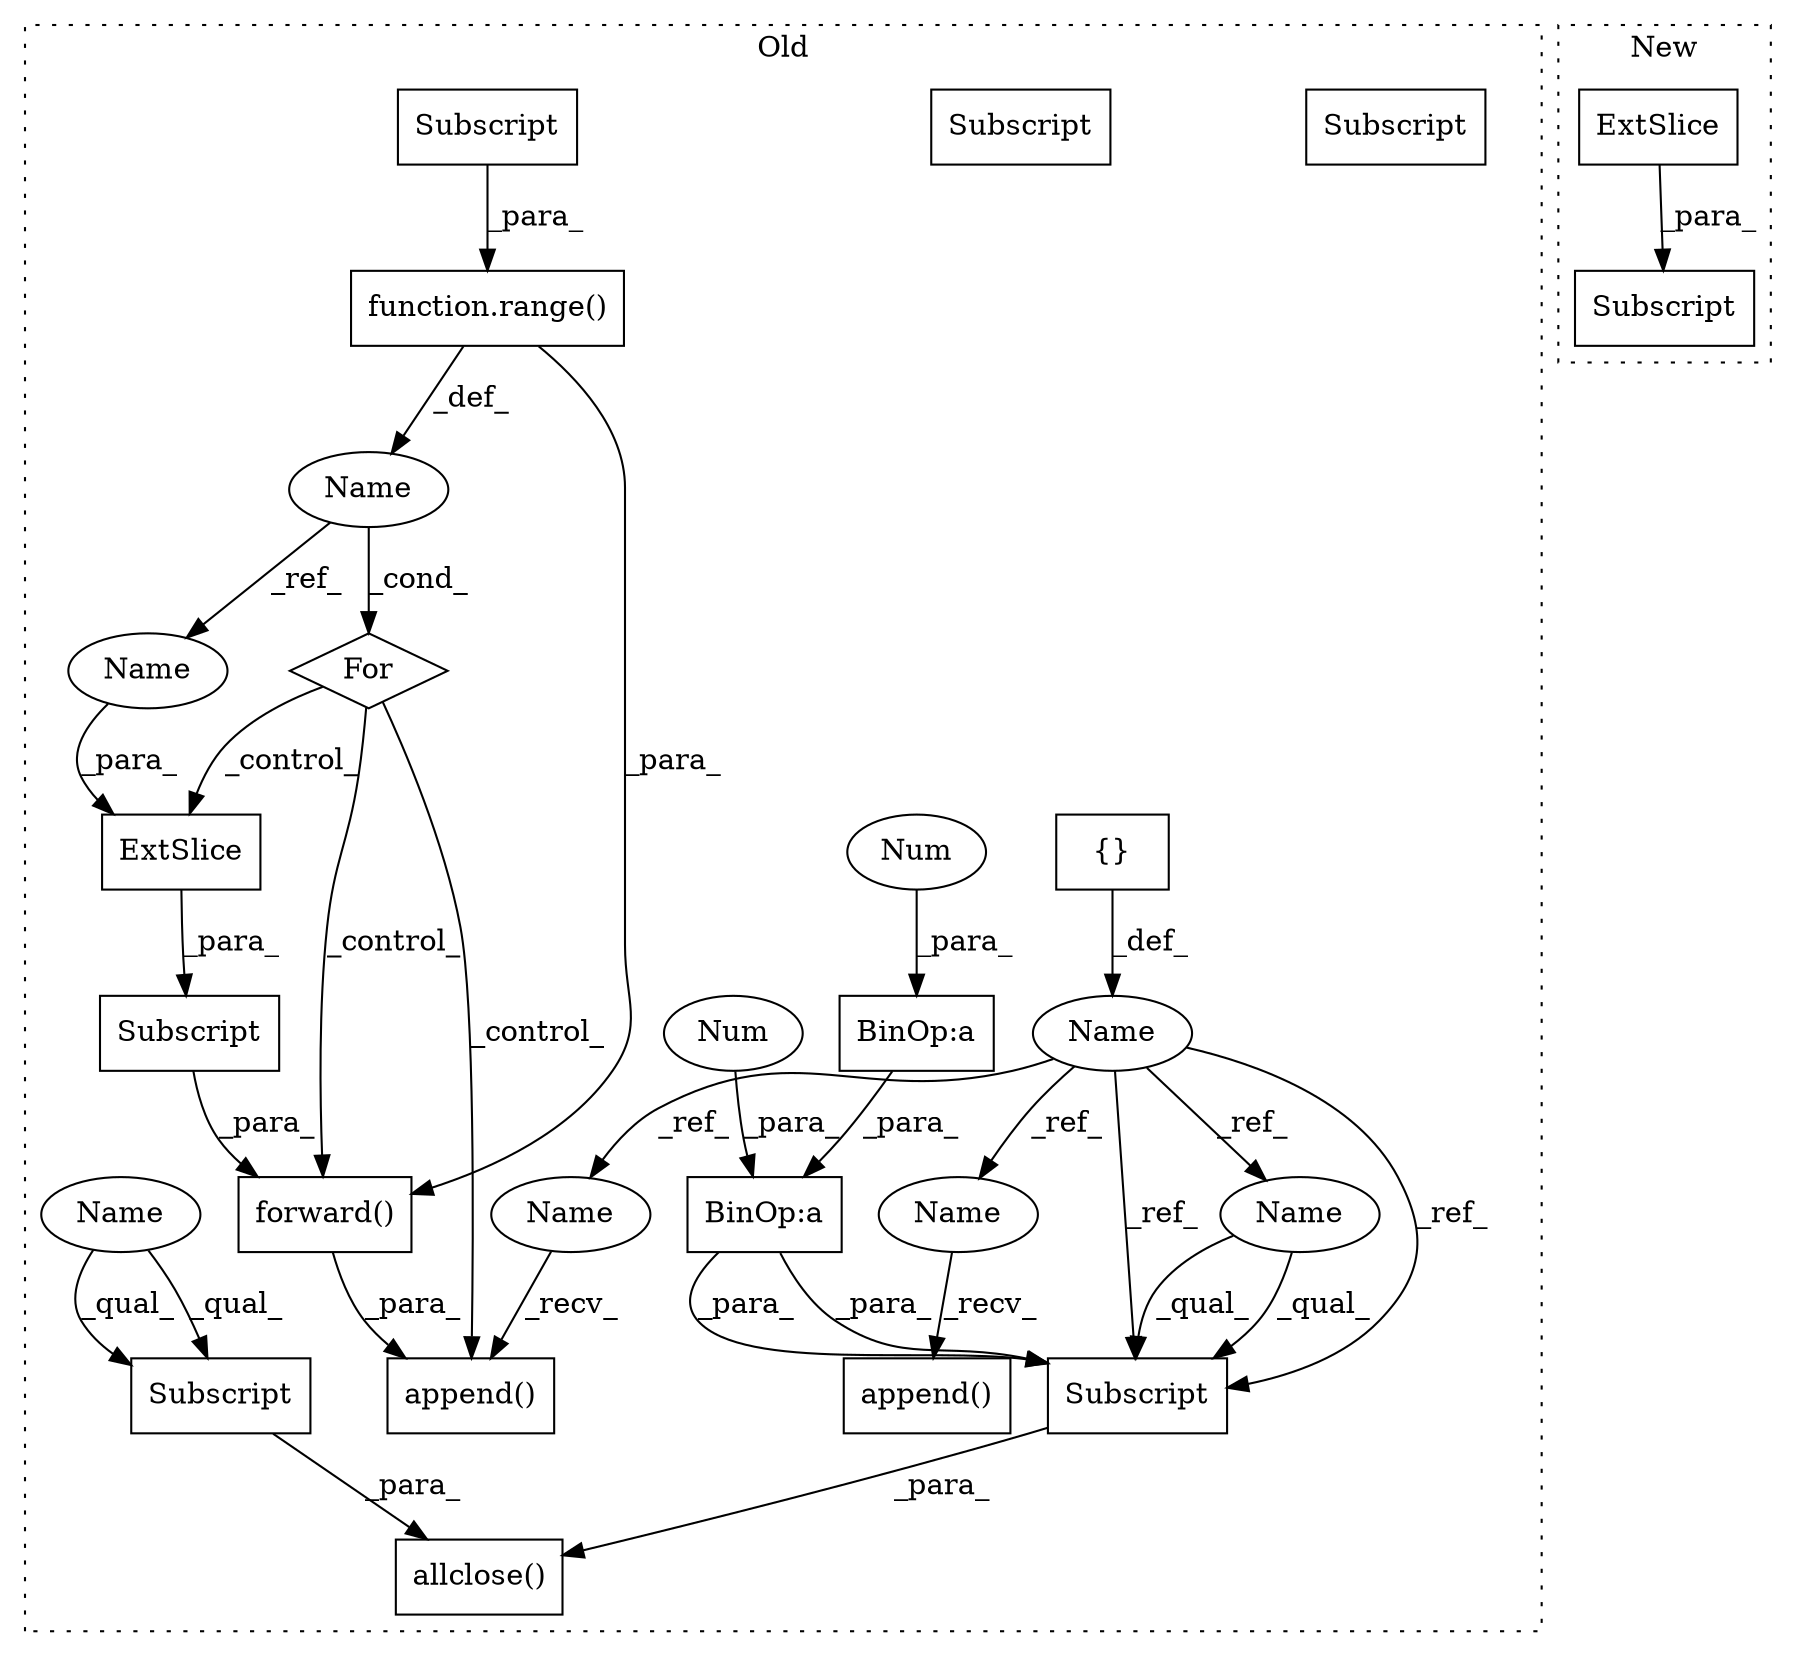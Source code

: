 digraph G {
subgraph cluster0 {
1 [label="allclose()" a="75" s="17890,17940" l="15,12" shape="box"];
3 [label="Subscript" a="63" s="17905,0" l="15,0" shape="box"];
4 [label="Name" a="87" s="16936" l="7" shape="ellipse"];
5 [label="Subscript" a="63" s="17922,0" l="18,0" shape="box"];
6 [label="BinOp:a" a="82" s="17931" l="3" shape="box"];
7 [label="BinOp:a" a="82" s="17615" l="3" shape="box"];
8 [label="{}" a="59" s="16946,16946" l="2,1" shape="box"];
10 [label="Num" a="76" s="17930" l="1" shape="ellipse"];
11 [label="Num" a="76" s="17618" l="1" shape="ellipse"];
12 [label="append()" a="75" s="17154,17207" l="15,1" shape="box"];
13 [label="function.range()" a="75" s="17116,17143" l="6,1" shape="box"];
14 [label="Subscript" a="63" s="17185,0" l="21,0" shape="box"];
15 [label="Name" a="87" s="17111" l="1" shape="ellipse"];
16 [label="ExtSlice" a="85" s="17185" l="12" shape="box"];
17 [label="Subscript" a="63" s="17122,0" l="21,0" shape="box"];
18 [label="For" a="107" s="17107,17144" l="4,10" shape="diamond"];
19 [label="forward()" a="75" s="17169,17206" l="16,1" shape="box"];
20 [label="append()" a="75" s="17299,17336" l="15,1" shape="box"];
21 [label="Name" a="87" s="17204" l="1" shape="ellipse"];
22 [label="Name" a="87" s="17905" l="6" shape="ellipse"];
23 [label="Subscript" a="63" s="17905,0" l="15,0" shape="box"];
24 [label="Subscript" a="63" s="17922,0" l="18,0" shape="box"];
25 [label="Name" a="87" s="17299" l="7" shape="ellipse"];
26 [label="Name" a="87" s="17154" l="7" shape="ellipse"];
27 [label="Name" a="87" s="17922" l="7" shape="ellipse"];
label = "Old";
style="dotted";
}
subgraph cluster1 {
2 [label="ExtSlice" a="85" s="8581" l="6" shape="box"];
9 [label="Subscript" a="63" s="8581,0" l="17,0" shape="box"];
label = "New";
style="dotted";
}
2 -> 9 [label="_para_"];
4 -> 25 [label="_ref_"];
4 -> 26 [label="_ref_"];
4 -> 27 [label="_ref_"];
4 -> 24 [label="_ref_"];
4 -> 24 [label="_ref_"];
6 -> 24 [label="_para_"];
6 -> 24 [label="_para_"];
7 -> 6 [label="_para_"];
8 -> 4 [label="_def_"];
10 -> 6 [label="_para_"];
11 -> 7 [label="_para_"];
13 -> 19 [label="_para_"];
13 -> 15 [label="_def_"];
14 -> 19 [label="_para_"];
15 -> 21 [label="_ref_"];
15 -> 18 [label="_cond_"];
16 -> 14 [label="_para_"];
17 -> 13 [label="_para_"];
18 -> 16 [label="_control_"];
18 -> 19 [label="_control_"];
18 -> 12 [label="_control_"];
19 -> 12 [label="_para_"];
21 -> 16 [label="_para_"];
22 -> 23 [label="_qual_"];
22 -> 23 [label="_qual_"];
23 -> 1 [label="_para_"];
24 -> 1 [label="_para_"];
25 -> 20 [label="_recv_"];
26 -> 12 [label="_recv_"];
27 -> 24 [label="_qual_"];
27 -> 24 [label="_qual_"];
}